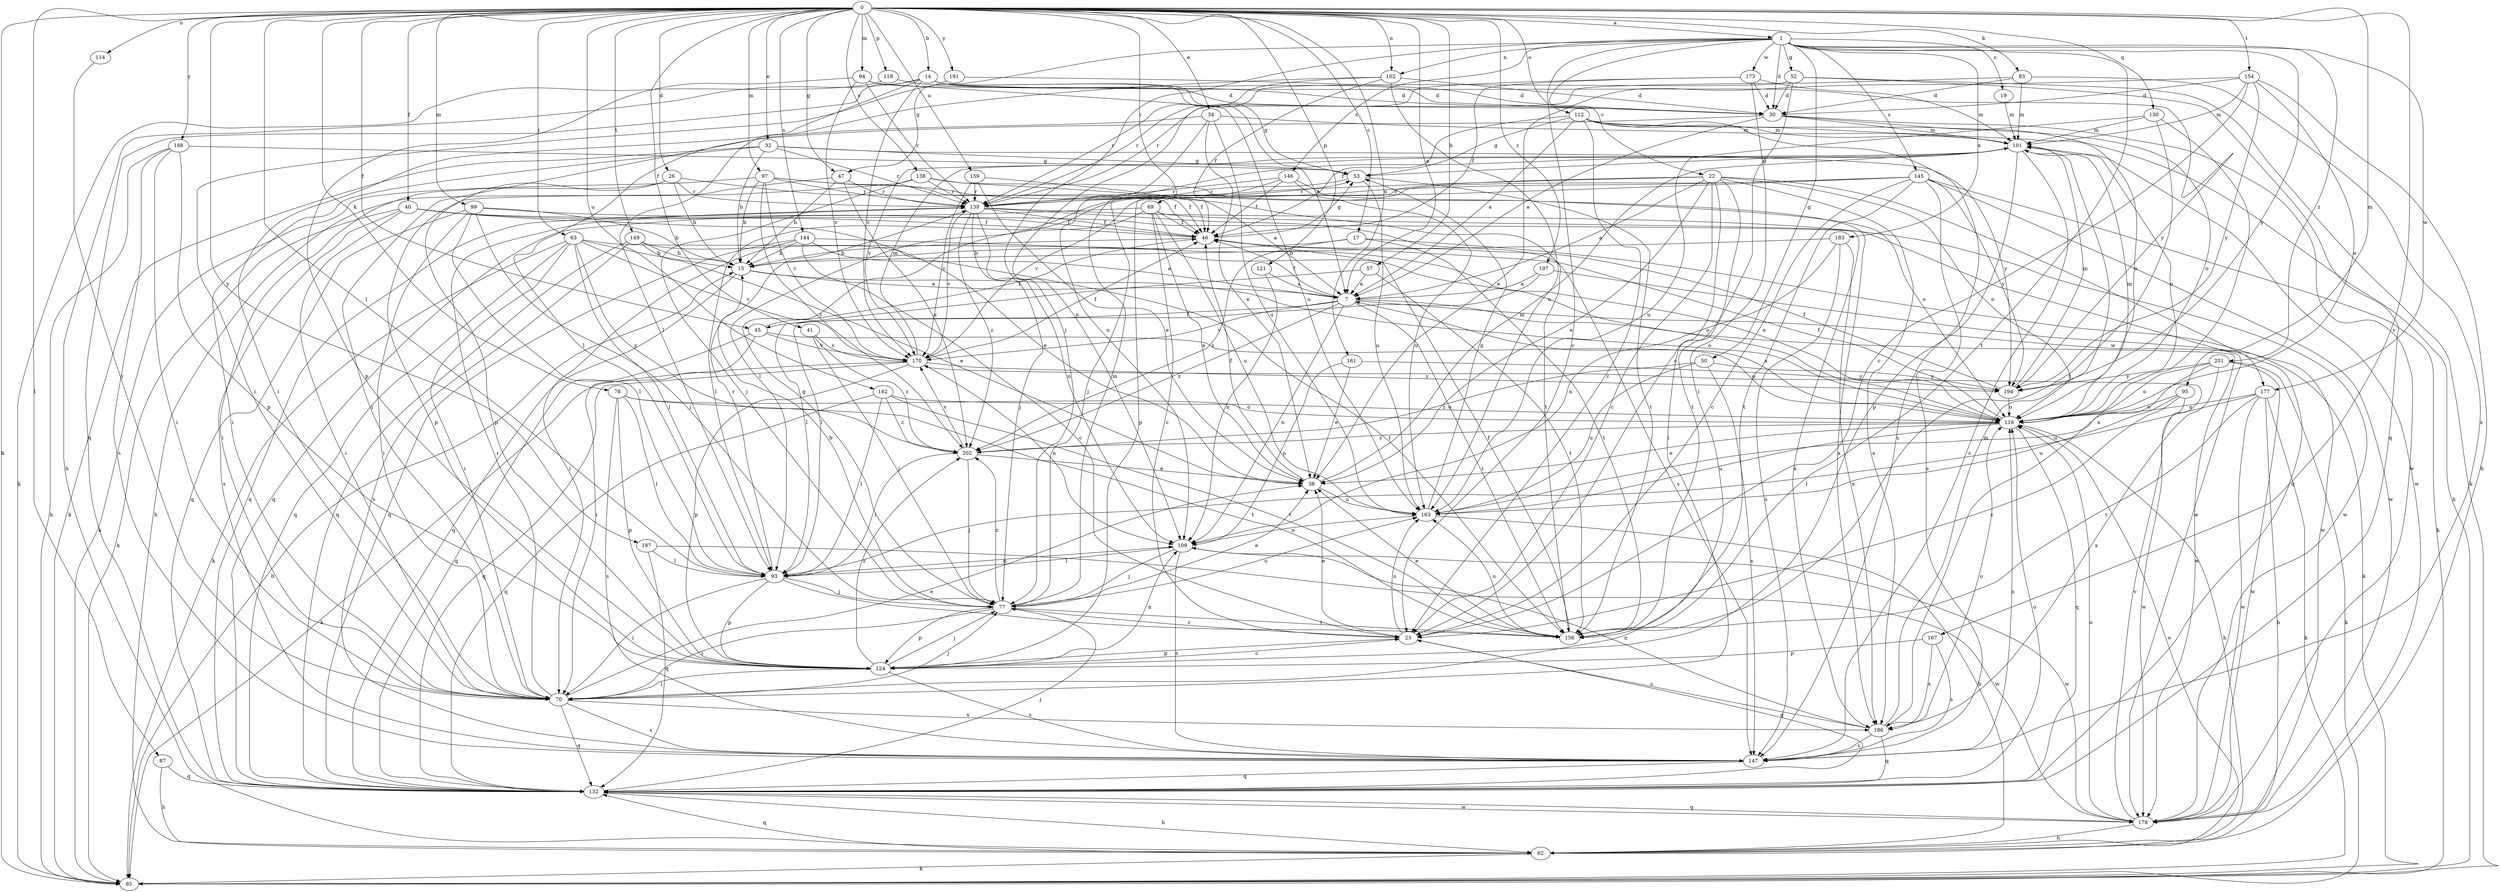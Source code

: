 strict digraph  {
0;
1;
7;
14;
15;
17;
19;
22;
23;
26;
30;
32;
34;
38;
40;
41;
45;
46;
47;
50;
52;
53;
57;
62;
63;
69;
70;
77;
78;
83;
85;
87;
93;
94;
95;
97;
99;
101;
102;
109;
112;
114;
116;
118;
121;
124;
130;
132;
138;
139;
144;
145;
146;
147;
149;
154;
156;
159;
161;
162;
163;
167;
170;
173;
177;
178;
183;
186;
187;
188;
191;
194;
197;
201;
202;
0 -> 1  [label=a];
0 -> 7  [label=a];
0 -> 14  [label=b];
0 -> 17  [label=c];
0 -> 26  [label=d];
0 -> 32  [label=e];
0 -> 34  [label=e];
0 -> 40  [label=f];
0 -> 41  [label=f];
0 -> 45  [label=f];
0 -> 47  [label=g];
0 -> 57  [label=h];
0 -> 63  [label=i];
0 -> 69  [label=i];
0 -> 78  [label=k];
0 -> 83  [label=k];
0 -> 85  [label=k];
0 -> 87  [label=l];
0 -> 93  [label=l];
0 -> 94  [label=m];
0 -> 95  [label=m];
0 -> 97  [label=m];
0 -> 99  [label=m];
0 -> 102  [label=n];
0 -> 112  [label=o];
0 -> 114  [label=o];
0 -> 118  [label=p];
0 -> 121  [label=p];
0 -> 130  [label=q];
0 -> 138  [label=r];
0 -> 144  [label=s];
0 -> 149  [label=t];
0 -> 154  [label=t];
0 -> 159  [label=u];
0 -> 161  [label=u];
0 -> 162  [label=u];
0 -> 167  [label=v];
0 -> 187  [label=y];
0 -> 188  [label=y];
0 -> 191  [label=y];
0 -> 197  [label=z];
1 -> 19  [label=c];
1 -> 22  [label=c];
1 -> 23  [label=c];
1 -> 30  [label=d];
1 -> 47  [label=g];
1 -> 50  [label=g];
1 -> 52  [label=g];
1 -> 77  [label=j];
1 -> 102  [label=n];
1 -> 145  [label=s];
1 -> 146  [label=s];
1 -> 156  [label=t];
1 -> 173  [label=w];
1 -> 177  [label=w];
1 -> 183  [label=x];
1 -> 194  [label=y];
1 -> 201  [label=z];
7 -> 45  [label=f];
7 -> 46  [label=f];
7 -> 109  [label=n];
7 -> 156  [label=t];
7 -> 170  [label=v];
7 -> 177  [label=w];
7 -> 178  [label=w];
7 -> 202  [label=z];
14 -> 7  [label=a];
14 -> 30  [label=d];
14 -> 53  [label=g];
14 -> 62  [label=h];
14 -> 70  [label=i];
14 -> 132  [label=q];
14 -> 170  [label=v];
14 -> 194  [label=y];
15 -> 7  [label=a];
15 -> 116  [label=o];
15 -> 132  [label=q];
17 -> 15  [label=b];
17 -> 156  [label=t];
17 -> 178  [label=w];
17 -> 202  [label=z];
19 -> 101  [label=m];
22 -> 7  [label=a];
22 -> 23  [label=c];
22 -> 38  [label=e];
22 -> 70  [label=i];
22 -> 116  [label=o];
22 -> 124  [label=p];
22 -> 132  [label=q];
22 -> 139  [label=r];
22 -> 156  [label=t];
22 -> 186  [label=x];
23 -> 38  [label=e];
23 -> 124  [label=p];
23 -> 132  [label=q];
23 -> 163  [label=u];
26 -> 15  [label=b];
26 -> 46  [label=f];
26 -> 70  [label=i];
26 -> 124  [label=p];
26 -> 139  [label=r];
30 -> 7  [label=a];
30 -> 70  [label=i];
30 -> 101  [label=m];
30 -> 116  [label=o];
30 -> 178  [label=w];
32 -> 15  [label=b];
32 -> 53  [label=g];
32 -> 70  [label=i];
32 -> 85  [label=k];
32 -> 139  [label=r];
32 -> 194  [label=y];
34 -> 38  [label=e];
34 -> 93  [label=l];
34 -> 101  [label=m];
34 -> 109  [label=n];
34 -> 163  [label=u];
38 -> 46  [label=f];
38 -> 101  [label=m];
38 -> 163  [label=u];
40 -> 38  [label=e];
40 -> 46  [label=f];
40 -> 70  [label=i];
40 -> 85  [label=k];
40 -> 147  [label=s];
40 -> 186  [label=x];
41 -> 77  [label=j];
41 -> 170  [label=v];
41 -> 202  [label=z];
45 -> 46  [label=f];
45 -> 70  [label=i];
45 -> 116  [label=o];
45 -> 132  [label=q];
45 -> 170  [label=v];
46 -> 15  [label=b];
46 -> 53  [label=g];
47 -> 15  [label=b];
47 -> 62  [label=h];
47 -> 139  [label=r];
47 -> 202  [label=z];
50 -> 147  [label=s];
50 -> 163  [label=u];
50 -> 194  [label=y];
50 -> 202  [label=z];
52 -> 23  [label=c];
52 -> 30  [label=d];
52 -> 85  [label=k];
52 -> 132  [label=q];
52 -> 139  [label=r];
53 -> 139  [label=r];
53 -> 156  [label=t];
53 -> 163  [label=u];
57 -> 7  [label=a];
57 -> 93  [label=l];
57 -> 156  [label=t];
62 -> 85  [label=k];
62 -> 116  [label=o];
62 -> 132  [label=q];
63 -> 15  [label=b];
63 -> 70  [label=i];
63 -> 85  [label=k];
63 -> 93  [label=l];
63 -> 116  [label=o];
63 -> 132  [label=q];
63 -> 170  [label=v];
63 -> 202  [label=z];
69 -> 23  [label=c];
69 -> 38  [label=e];
69 -> 46  [label=f];
69 -> 93  [label=l];
69 -> 132  [label=q];
69 -> 163  [label=u];
69 -> 178  [label=w];
70 -> 38  [label=e];
70 -> 77  [label=j];
70 -> 132  [label=q];
70 -> 139  [label=r];
70 -> 147  [label=s];
70 -> 186  [label=x];
77 -> 15  [label=b];
77 -> 23  [label=c];
77 -> 38  [label=e];
77 -> 53  [label=g];
77 -> 70  [label=i];
77 -> 101  [label=m];
77 -> 124  [label=p];
77 -> 156  [label=t];
77 -> 163  [label=u];
77 -> 202  [label=z];
78 -> 93  [label=l];
78 -> 116  [label=o];
78 -> 124  [label=p];
78 -> 147  [label=s];
78 -> 156  [label=t];
83 -> 30  [label=d];
83 -> 101  [label=m];
83 -> 139  [label=r];
83 -> 147  [label=s];
85 -> 15  [label=b];
87 -> 62  [label=h];
87 -> 132  [label=q];
93 -> 70  [label=i];
93 -> 77  [label=j];
93 -> 109  [label=n];
93 -> 124  [label=p];
93 -> 139  [label=r];
93 -> 156  [label=t];
94 -> 30  [label=d];
94 -> 124  [label=p];
94 -> 139  [label=r];
94 -> 163  [label=u];
94 -> 170  [label=v];
95 -> 23  [label=c];
95 -> 116  [label=o];
95 -> 163  [label=u];
95 -> 178  [label=w];
97 -> 15  [label=b];
97 -> 46  [label=f];
97 -> 85  [label=k];
97 -> 139  [label=r];
97 -> 156  [label=t];
97 -> 170  [label=v];
97 -> 202  [label=z];
99 -> 15  [label=b];
99 -> 46  [label=f];
99 -> 70  [label=i];
99 -> 77  [label=j];
99 -> 93  [label=l];
99 -> 132  [label=q];
101 -> 53  [label=g];
101 -> 116  [label=o];
101 -> 124  [label=p];
101 -> 147  [label=s];
101 -> 170  [label=v];
101 -> 178  [label=w];
102 -> 30  [label=d];
102 -> 46  [label=f];
102 -> 93  [label=l];
102 -> 139  [label=r];
102 -> 163  [label=u];
109 -> 77  [label=j];
109 -> 93  [label=l];
109 -> 147  [label=s];
109 -> 178  [label=w];
112 -> 7  [label=a];
112 -> 23  [label=c];
112 -> 46  [label=f];
112 -> 53  [label=g];
112 -> 85  [label=k];
112 -> 101  [label=m];
112 -> 116  [label=o];
112 -> 147  [label=s];
114 -> 70  [label=i];
116 -> 7  [label=a];
116 -> 38  [label=e];
116 -> 46  [label=f];
116 -> 62  [label=h];
116 -> 101  [label=m];
116 -> 132  [label=q];
116 -> 163  [label=u];
116 -> 202  [label=z];
118 -> 30  [label=d];
118 -> 85  [label=k];
121 -> 7  [label=a];
121 -> 109  [label=n];
124 -> 23  [label=c];
124 -> 70  [label=i];
124 -> 77  [label=j];
124 -> 109  [label=n];
124 -> 147  [label=s];
124 -> 202  [label=z];
130 -> 101  [label=m];
130 -> 156  [label=t];
130 -> 163  [label=u];
130 -> 186  [label=x];
132 -> 62  [label=h];
132 -> 77  [label=j];
132 -> 116  [label=o];
132 -> 178  [label=w];
138 -> 46  [label=f];
138 -> 77  [label=j];
138 -> 116  [label=o];
138 -> 124  [label=p];
138 -> 139  [label=r];
139 -> 46  [label=f];
139 -> 77  [label=j];
139 -> 109  [label=n];
139 -> 132  [label=q];
139 -> 147  [label=s];
139 -> 170  [label=v];
139 -> 178  [label=w];
139 -> 202  [label=z];
144 -> 7  [label=a];
144 -> 15  [label=b];
144 -> 23  [label=c];
144 -> 70  [label=i];
144 -> 116  [label=o];
144 -> 132  [label=q];
145 -> 23  [label=c];
145 -> 85  [label=k];
145 -> 93  [label=l];
145 -> 139  [label=r];
145 -> 147  [label=s];
145 -> 156  [label=t];
145 -> 170  [label=v];
145 -> 178  [label=w];
145 -> 194  [label=y];
146 -> 46  [label=f];
146 -> 77  [label=j];
146 -> 139  [label=r];
146 -> 163  [label=u];
146 -> 186  [label=x];
147 -> 116  [label=o];
147 -> 132  [label=q];
149 -> 15  [label=b];
149 -> 38  [label=e];
149 -> 132  [label=q];
149 -> 147  [label=s];
149 -> 156  [label=t];
154 -> 23  [label=c];
154 -> 30  [label=d];
154 -> 38  [label=e];
154 -> 62  [label=h];
154 -> 101  [label=m];
154 -> 116  [label=o];
154 -> 194  [label=y];
156 -> 38  [label=e];
156 -> 46  [label=f];
156 -> 163  [label=u];
159 -> 7  [label=a];
159 -> 38  [label=e];
159 -> 139  [label=r];
159 -> 170  [label=v];
161 -> 38  [label=e];
161 -> 109  [label=n];
161 -> 194  [label=y];
162 -> 93  [label=l];
162 -> 116  [label=o];
162 -> 132  [label=q];
162 -> 156  [label=t];
162 -> 202  [label=z];
163 -> 53  [label=g];
163 -> 62  [label=h];
163 -> 109  [label=n];
167 -> 124  [label=p];
167 -> 147  [label=s];
167 -> 186  [label=x];
170 -> 46  [label=f];
170 -> 85  [label=k];
170 -> 101  [label=m];
170 -> 109  [label=n];
170 -> 124  [label=p];
170 -> 132  [label=q];
170 -> 194  [label=y];
173 -> 30  [label=d];
173 -> 46  [label=f];
173 -> 70  [label=i];
173 -> 101  [label=m];
173 -> 109  [label=n];
177 -> 62  [label=h];
177 -> 85  [label=k];
177 -> 93  [label=l];
177 -> 116  [label=o];
177 -> 156  [label=t];
177 -> 178  [label=w];
178 -> 62  [label=h];
178 -> 116  [label=o];
178 -> 132  [label=q];
178 -> 170  [label=v];
183 -> 15  [label=b];
183 -> 109  [label=n];
183 -> 147  [label=s];
183 -> 186  [label=x];
186 -> 23  [label=c];
186 -> 101  [label=m];
186 -> 109  [label=n];
186 -> 116  [label=o];
186 -> 132  [label=q];
186 -> 147  [label=s];
187 -> 93  [label=l];
187 -> 132  [label=q];
187 -> 178  [label=w];
188 -> 53  [label=g];
188 -> 70  [label=i];
188 -> 85  [label=k];
188 -> 124  [label=p];
188 -> 147  [label=s];
191 -> 30  [label=d];
191 -> 70  [label=i];
194 -> 46  [label=f];
194 -> 101  [label=m];
194 -> 116  [label=o];
197 -> 7  [label=a];
197 -> 85  [label=k];
197 -> 93  [label=l];
201 -> 85  [label=k];
201 -> 116  [label=o];
201 -> 163  [label=u];
201 -> 178  [label=w];
201 -> 186  [label=x];
201 -> 194  [label=y];
202 -> 38  [label=e];
202 -> 77  [label=j];
202 -> 93  [label=l];
202 -> 170  [label=v];
}
